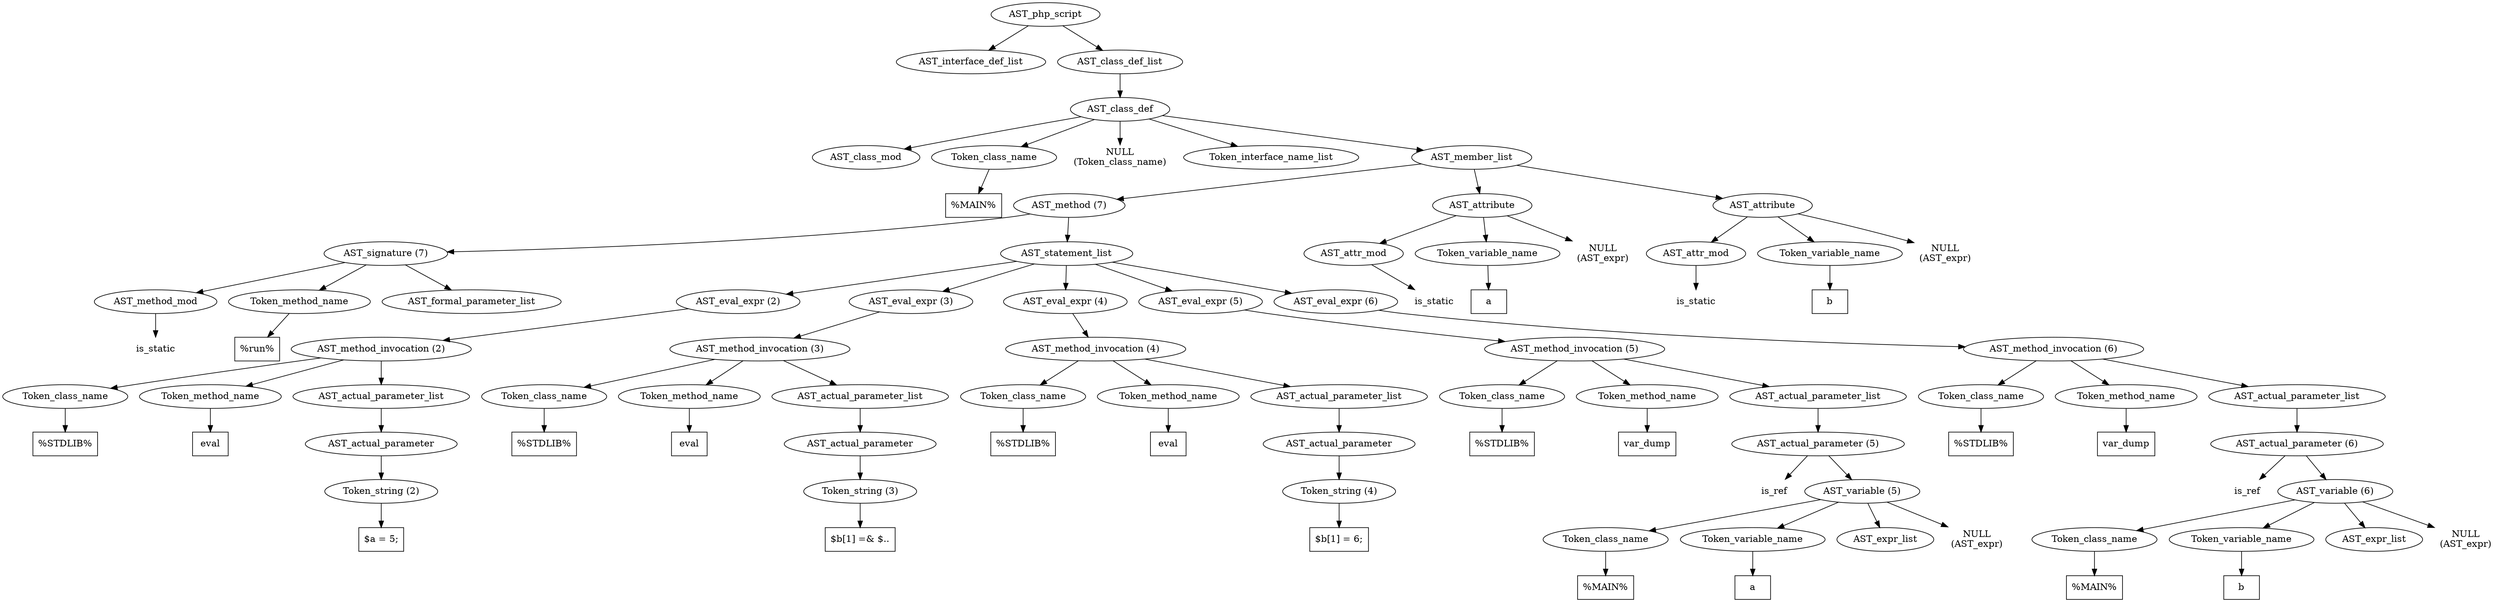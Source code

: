 /*
 * AST in dot format generated by phc -- the PHP compiler
 */

digraph AST {
node_0 [label="AST_php_script"];
node_1 [label="AST_interface_def_list"];
node_2 [label="AST_class_def_list"];
node_3 [label="AST_class_def"];
node_4 [label="AST_class_mod"];
node_5 [label="Token_class_name"];
node_6 [label="%MAIN%", shape=box]
node_5 -> node_6;
node_7 [label="NULL\n(Token_class_name)", shape=plaintext]
node_8 [label="Token_interface_name_list"];
node_9 [label="AST_member_list"];
node_10 [label="AST_method (7)"];
node_11 [label="AST_signature (7)"];
node_12 [label="AST_method_mod"];
node_13 [label="is_static", shape=plaintext]
node_12 -> node_13;
node_14 [label="Token_method_name"];
node_15 [label="%run%", shape=box]
node_14 -> node_15;
node_16 [label="AST_formal_parameter_list"];
node_11 -> node_16;
node_11 -> node_14;
node_11 -> node_12;
node_17 [label="AST_statement_list"];
node_18 [label="AST_eval_expr (2)"];
node_19 [label="AST_method_invocation (2)"];
node_20 [label="Token_class_name"];
node_21 [label="%STDLIB%", shape=box]
node_20 -> node_21;
node_22 [label="Token_method_name"];
node_23 [label="eval", shape=box]
node_22 -> node_23;
node_24 [label="AST_actual_parameter_list"];
node_25 [label="AST_actual_parameter"];
node_26 [label="Token_string (2)"];
node_27 [label="$a = 5;", shape=box]
node_26 -> node_27;
node_25 -> node_26;
node_24 -> node_25;
node_19 -> node_24;
node_19 -> node_22;
node_19 -> node_20;
node_18 -> node_19;
node_28 [label="AST_eval_expr (3)"];
node_29 [label="AST_method_invocation (3)"];
node_30 [label="Token_class_name"];
node_31 [label="%STDLIB%", shape=box]
node_30 -> node_31;
node_32 [label="Token_method_name"];
node_33 [label="eval", shape=box]
node_32 -> node_33;
node_34 [label="AST_actual_parameter_list"];
node_35 [label="AST_actual_parameter"];
node_36 [label="Token_string (3)"];
node_37 [label="$b[1] =& $..", shape=box]
node_36 -> node_37;
node_35 -> node_36;
node_34 -> node_35;
node_29 -> node_34;
node_29 -> node_32;
node_29 -> node_30;
node_28 -> node_29;
node_38 [label="AST_eval_expr (4)"];
node_39 [label="AST_method_invocation (4)"];
node_40 [label="Token_class_name"];
node_41 [label="%STDLIB%", shape=box]
node_40 -> node_41;
node_42 [label="Token_method_name"];
node_43 [label="eval", shape=box]
node_42 -> node_43;
node_44 [label="AST_actual_parameter_list"];
node_45 [label="AST_actual_parameter"];
node_46 [label="Token_string (4)"];
node_47 [label="$b[1] = 6;", shape=box]
node_46 -> node_47;
node_45 -> node_46;
node_44 -> node_45;
node_39 -> node_44;
node_39 -> node_42;
node_39 -> node_40;
node_38 -> node_39;
node_48 [label="AST_eval_expr (5)"];
node_49 [label="AST_method_invocation (5)"];
node_50 [label="Token_class_name"];
node_51 [label="%STDLIB%", shape=box]
node_50 -> node_51;
node_52 [label="Token_method_name"];
node_53 [label="var_dump", shape=box]
node_52 -> node_53;
node_54 [label="AST_actual_parameter_list"];
node_55 [label="AST_actual_parameter (5)"];
node_56 [label="is_ref", shape=plaintext]
node_57 [label="AST_variable (5)"];
node_58 [label="Token_class_name"];
node_59 [label="%MAIN%", shape=box]
node_58 -> node_59;
node_60 [label="Token_variable_name"];
node_61 [label="a", shape=box]
node_60 -> node_61;
node_62 [label="AST_expr_list"];
node_63 [label="NULL\n(AST_expr)", shape=plaintext]
node_57 -> node_63;
node_57 -> node_62;
node_57 -> node_60;
node_57 -> node_58;
node_55 -> node_57;
node_55 -> node_56;
node_54 -> node_55;
node_49 -> node_54;
node_49 -> node_52;
node_49 -> node_50;
node_48 -> node_49;
node_64 [label="AST_eval_expr (6)"];
node_65 [label="AST_method_invocation (6)"];
node_66 [label="Token_class_name"];
node_67 [label="%STDLIB%", shape=box]
node_66 -> node_67;
node_68 [label="Token_method_name"];
node_69 [label="var_dump", shape=box]
node_68 -> node_69;
node_70 [label="AST_actual_parameter_list"];
node_71 [label="AST_actual_parameter (6)"];
node_72 [label="is_ref", shape=plaintext]
node_73 [label="AST_variable (6)"];
node_74 [label="Token_class_name"];
node_75 [label="%MAIN%", shape=box]
node_74 -> node_75;
node_76 [label="Token_variable_name"];
node_77 [label="b", shape=box]
node_76 -> node_77;
node_78 [label="AST_expr_list"];
node_79 [label="NULL\n(AST_expr)", shape=plaintext]
node_73 -> node_79;
node_73 -> node_78;
node_73 -> node_76;
node_73 -> node_74;
node_71 -> node_73;
node_71 -> node_72;
node_70 -> node_71;
node_65 -> node_70;
node_65 -> node_68;
node_65 -> node_66;
node_64 -> node_65;
node_17 -> node_64;
node_17 -> node_48;
node_17 -> node_38;
node_17 -> node_28;
node_17 -> node_18;
node_10 -> node_17;
node_10 -> node_11;
node_80 [label="AST_attribute"];
node_81 [label="AST_attr_mod"];
node_82 [label="is_static", shape=plaintext]
node_81 -> node_82;
node_83 [label="Token_variable_name"];
node_84 [label="a", shape=box]
node_83 -> node_84;
node_85 [label="NULL\n(AST_expr)", shape=plaintext]
node_80 -> node_85;
node_80 -> node_83;
node_80 -> node_81;
node_86 [label="AST_attribute"];
node_87 [label="AST_attr_mod"];
node_88 [label="is_static", shape=plaintext]
node_87 -> node_88;
node_89 [label="Token_variable_name"];
node_90 [label="b", shape=box]
node_89 -> node_90;
node_91 [label="NULL\n(AST_expr)", shape=plaintext]
node_86 -> node_91;
node_86 -> node_89;
node_86 -> node_87;
node_9 -> node_86;
node_9 -> node_80;
node_9 -> node_10;
node_3 -> node_9;
node_3 -> node_8;
node_3 -> node_7;
node_3 -> node_5;
node_3 -> node_4;
node_2 -> node_3;
node_0 -> node_2;
node_0 -> node_1;
}
